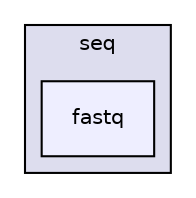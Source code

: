 digraph "java/broad/pda/seq/fastq" {
  compound=true
  node [ fontsize="10", fontname="Helvetica"];
  edge [ labelfontsize="10", labelfontname="Helvetica"];
  subgraph clusterdir_40e28ab81d2798526c2fdce0497e5b74 {
    graph [ bgcolor="#ddddee", pencolor="black", label="seq" fontname="Helvetica", fontsize="10", URL="dir_40e28ab81d2798526c2fdce0497e5b74.html"]
  dir_84786e1bf270f3749f5e563102a9e6a1 [shape=box, label="fastq", style="filled", fillcolor="#eeeeff", pencolor="black", URL="dir_84786e1bf270f3749f5e563102a9e6a1.html"];
  }
}
